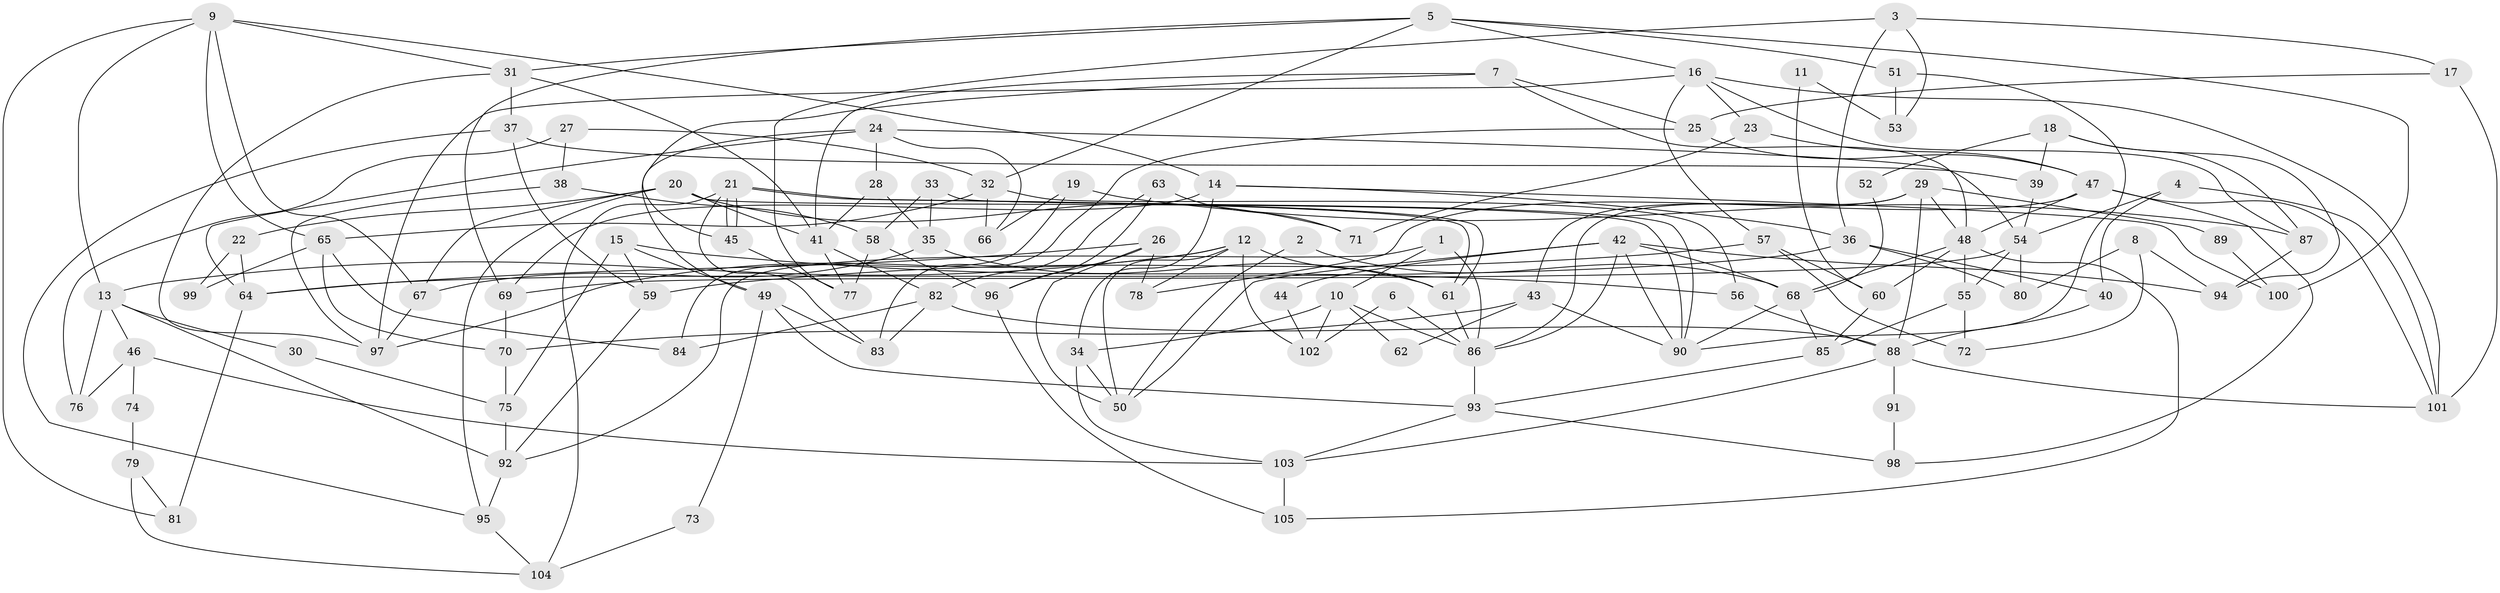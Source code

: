 // coarse degree distribution, {5: 0.25, 6: 0.125, 4: 0.125, 7: 0.140625, 9: 0.03125, 3: 0.109375, 8: 0.078125, 2: 0.125, 10: 0.015625}
// Generated by graph-tools (version 1.1) at 2025/52/02/27/25 19:52:01]
// undirected, 105 vertices, 210 edges
graph export_dot {
graph [start="1"]
  node [color=gray90,style=filled];
  1;
  2;
  3;
  4;
  5;
  6;
  7;
  8;
  9;
  10;
  11;
  12;
  13;
  14;
  15;
  16;
  17;
  18;
  19;
  20;
  21;
  22;
  23;
  24;
  25;
  26;
  27;
  28;
  29;
  30;
  31;
  32;
  33;
  34;
  35;
  36;
  37;
  38;
  39;
  40;
  41;
  42;
  43;
  44;
  45;
  46;
  47;
  48;
  49;
  50;
  51;
  52;
  53;
  54;
  55;
  56;
  57;
  58;
  59;
  60;
  61;
  62;
  63;
  64;
  65;
  66;
  67;
  68;
  69;
  70;
  71;
  72;
  73;
  74;
  75;
  76;
  77;
  78;
  79;
  80;
  81;
  82;
  83;
  84;
  85;
  86;
  87;
  88;
  89;
  90;
  91;
  92;
  93;
  94;
  95;
  96;
  97;
  98;
  99;
  100;
  101;
  102;
  103;
  104;
  105;
  1 -- 10;
  1 -- 86;
  1 -- 92;
  2 -- 50;
  2 -- 68;
  3 -- 36;
  3 -- 77;
  3 -- 17;
  3 -- 53;
  4 -- 40;
  4 -- 54;
  4 -- 101;
  5 -- 32;
  5 -- 31;
  5 -- 16;
  5 -- 51;
  5 -- 69;
  5 -- 100;
  6 -- 102;
  6 -- 86;
  7 -- 41;
  7 -- 25;
  7 -- 45;
  7 -- 48;
  8 -- 72;
  8 -- 94;
  8 -- 80;
  9 -- 65;
  9 -- 67;
  9 -- 13;
  9 -- 14;
  9 -- 31;
  9 -- 81;
  10 -- 86;
  10 -- 34;
  10 -- 62;
  10 -- 102;
  11 -- 60;
  11 -- 53;
  12 -- 61;
  12 -- 13;
  12 -- 50;
  12 -- 78;
  12 -- 97;
  12 -- 102;
  13 -- 92;
  13 -- 30;
  13 -- 46;
  13 -- 76;
  14 -- 34;
  14 -- 36;
  14 -- 69;
  14 -- 100;
  15 -- 56;
  15 -- 59;
  15 -- 49;
  15 -- 75;
  16 -- 101;
  16 -- 23;
  16 -- 57;
  16 -- 87;
  16 -- 97;
  17 -- 101;
  17 -- 25;
  18 -- 87;
  18 -- 39;
  18 -- 52;
  18 -- 94;
  19 -- 66;
  19 -- 87;
  19 -- 84;
  20 -- 95;
  20 -- 41;
  20 -- 22;
  20 -- 67;
  20 -- 71;
  20 -- 90;
  21 -- 45;
  21 -- 45;
  21 -- 61;
  21 -- 61;
  21 -- 83;
  21 -- 104;
  22 -- 64;
  22 -- 99;
  23 -- 47;
  23 -- 71;
  24 -- 49;
  24 -- 28;
  24 -- 54;
  24 -- 64;
  24 -- 66;
  25 -- 83;
  25 -- 47;
  26 -- 64;
  26 -- 78;
  26 -- 50;
  26 -- 96;
  27 -- 76;
  27 -- 38;
  27 -- 32;
  28 -- 41;
  28 -- 35;
  29 -- 88;
  29 -- 48;
  29 -- 43;
  29 -- 86;
  29 -- 89;
  30 -- 75;
  31 -- 97;
  31 -- 37;
  31 -- 41;
  32 -- 65;
  32 -- 56;
  32 -- 66;
  33 -- 90;
  33 -- 35;
  33 -- 58;
  34 -- 103;
  34 -- 50;
  35 -- 67;
  35 -- 61;
  36 -- 80;
  36 -- 40;
  36 -- 64;
  37 -- 59;
  37 -- 39;
  37 -- 95;
  38 -- 58;
  38 -- 97;
  39 -- 54;
  40 -- 88;
  41 -- 82;
  41 -- 77;
  42 -- 68;
  42 -- 50;
  42 -- 44;
  42 -- 86;
  42 -- 90;
  42 -- 94;
  43 -- 90;
  43 -- 62;
  43 -- 70;
  44 -- 102;
  45 -- 77;
  46 -- 103;
  46 -- 74;
  46 -- 76;
  47 -- 48;
  47 -- 78;
  47 -- 98;
  47 -- 101;
  48 -- 68;
  48 -- 55;
  48 -- 60;
  48 -- 105;
  49 -- 93;
  49 -- 73;
  49 -- 83;
  51 -- 90;
  51 -- 53;
  52 -- 68;
  54 -- 69;
  54 -- 55;
  54 -- 80;
  55 -- 72;
  55 -- 85;
  56 -- 88;
  57 -- 60;
  57 -- 59;
  57 -- 72;
  58 -- 77;
  58 -- 96;
  59 -- 92;
  60 -- 85;
  61 -- 86;
  63 -- 71;
  63 -- 96;
  63 -- 82;
  64 -- 81;
  65 -- 70;
  65 -- 84;
  65 -- 99;
  67 -- 97;
  68 -- 85;
  68 -- 90;
  69 -- 70;
  70 -- 75;
  73 -- 104;
  74 -- 79;
  75 -- 92;
  79 -- 104;
  79 -- 81;
  82 -- 83;
  82 -- 84;
  82 -- 88;
  85 -- 93;
  86 -- 93;
  87 -- 94;
  88 -- 101;
  88 -- 91;
  88 -- 103;
  89 -- 100;
  91 -- 98;
  92 -- 95;
  93 -- 103;
  93 -- 98;
  95 -- 104;
  96 -- 105;
  103 -- 105;
}
